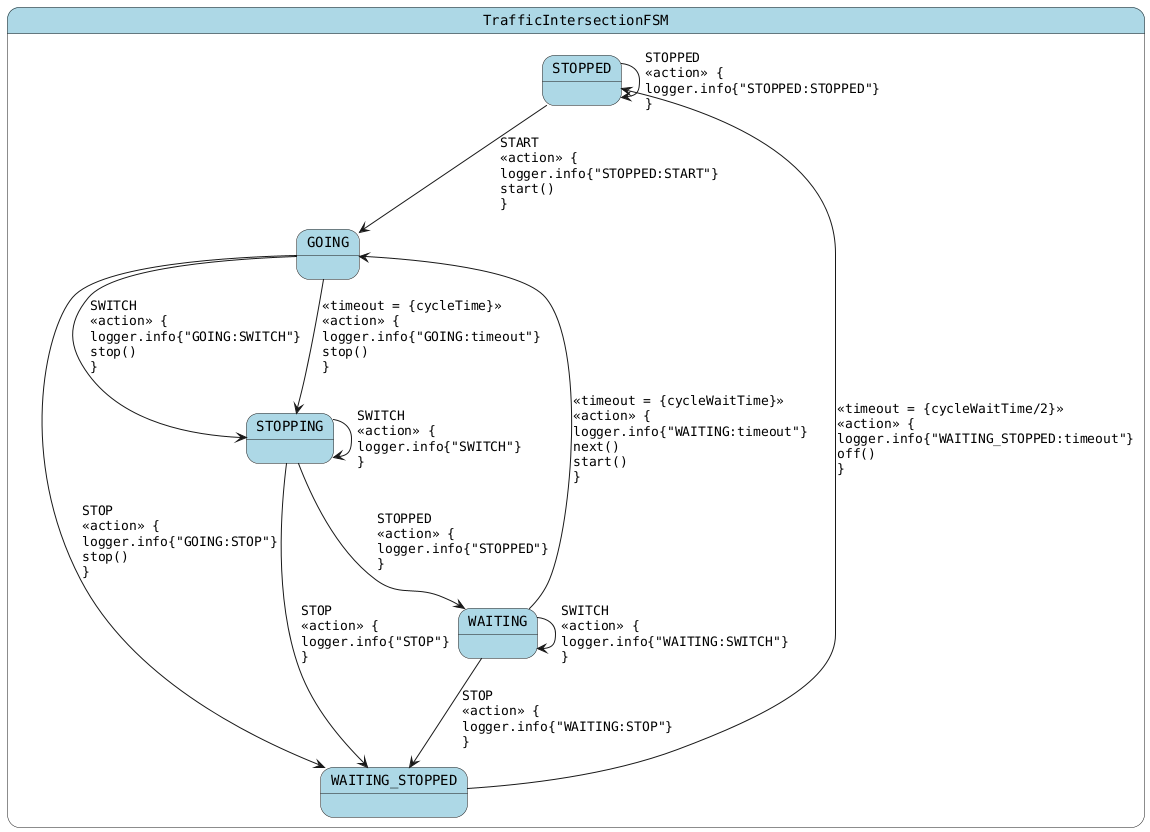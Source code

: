 @startuml
skinparam StateFontName Helvetica
skinparam defaultFontName Monospaced
skinparam state {
    BackgroundColor LightBlue
}
state TrafficIntersectionFSM {
STOPPED --> GOING : START\l<<action>> {\llogger.info{"STOPPED:START"}\lstart()\l}
STOPPED --> STOPPED : STOPPED\l<<action>> {\llogger.info{"STOPPED:STOPPED"}\l}
GOING --> STOPPING : <<timeout = {cycleTime}>>\l<<action>> {\llogger.info{"GOING:timeout"}\lstop()\l}
GOING --> STOPPING : SWITCH\l<<action>> {\llogger.info{"GOING:SWITCH"}\lstop()\l}
GOING --> WAITING_STOPPED : STOP\l<<action>> {\llogger.info{"GOING:STOP"}\lstop()\l}
STOPPING --> WAITING : STOPPED\l<<action>> {\llogger.info{"STOPPED"}\l}
STOPPING --> STOPPING : SWITCH\l<<action>> {\llogger.info{"SWITCH"}\l}
STOPPING --> WAITING_STOPPED : STOP\l<<action>> {\llogger.info{"STOP"}\l}
WAITING --> GOING : <<timeout = {cycleWaitTime}>>\l<<action>> {\llogger.info{"WAITING:timeout"}\lnext()\lstart()\l}
WAITING --> WAITING : SWITCH\l<<action>> {\llogger.info{"WAITING:SWITCH"}\l}
WAITING --> WAITING_STOPPED : STOP\l<<action>> {\llogger.info{"WAITING:STOP"}\l}
WAITING_STOPPED --> STOPPED : <<timeout = {cycleWaitTime/2}>>\l<<action>> {\llogger.info{"WAITING_STOPPED:timeout"}\loff()\l}
}
@enduml
